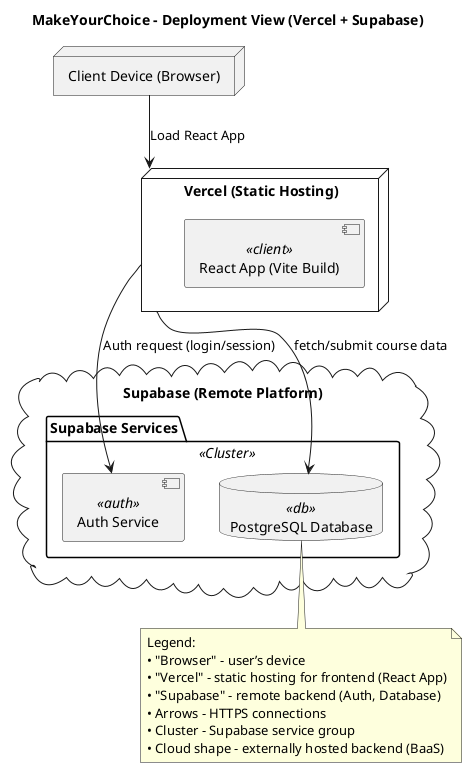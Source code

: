 @startuml
title MakeYourChoice – Deployment View (Vercel + Supabase)

' === Client side ===
node "Client Device (Browser)" as Browser

' === Vercel hosting ===
node "Vercel (Static Hosting)" as Vercel {
  component "React App (Vite Build)" <<client>>
}

' === Supabase Cloud ===
cloud "Supabase (Remote Platform)" as RemoteCloud {
  package "Supabase Services" <<Cluster>> {
    component "Auth Service" <<auth>>
    database "PostgreSQL Database" <<db>>
  }
}

' === Connections ===
Browser --> Vercel : Load React App
Vercel --> "Auth Service" : Auth request (login/session)
Vercel --> "PostgreSQL Database" : fetch/submit course data

' === Legend ===
note bottom
Legend:
• "Browser" – user’s device
• "Vercel" – static hosting for frontend (React App)
• "Supabase" – remote backend (Auth, Database)
• Arrows – HTTPS connections
• Cluster – Supabase service group
• Cloud shape – externally hosted backend (BaaS)
end note
@enduml